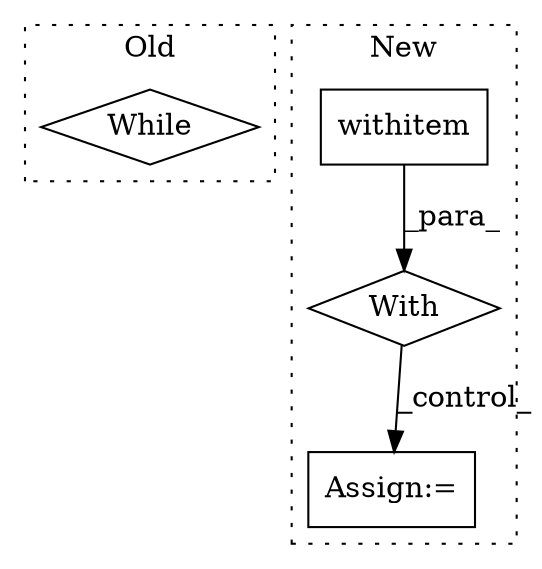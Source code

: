 digraph G {
subgraph cluster0 {
1 [label="While" a="52" s="7189,7228" l="6,18" shape="diamond"];
label = "Old";
style="dotted";
}
subgraph cluster1 {
2 [label="withitem" a="49" s="8701" l="4" shape="box"];
3 [label="With" a="39" s="8696,8705" l="5,34" shape="diamond"];
4 [label="Assign:=" a="68" s="8744" l="3" shape="box"];
label = "New";
style="dotted";
}
2 -> 3 [label="_para_"];
3 -> 4 [label="_control_"];
}